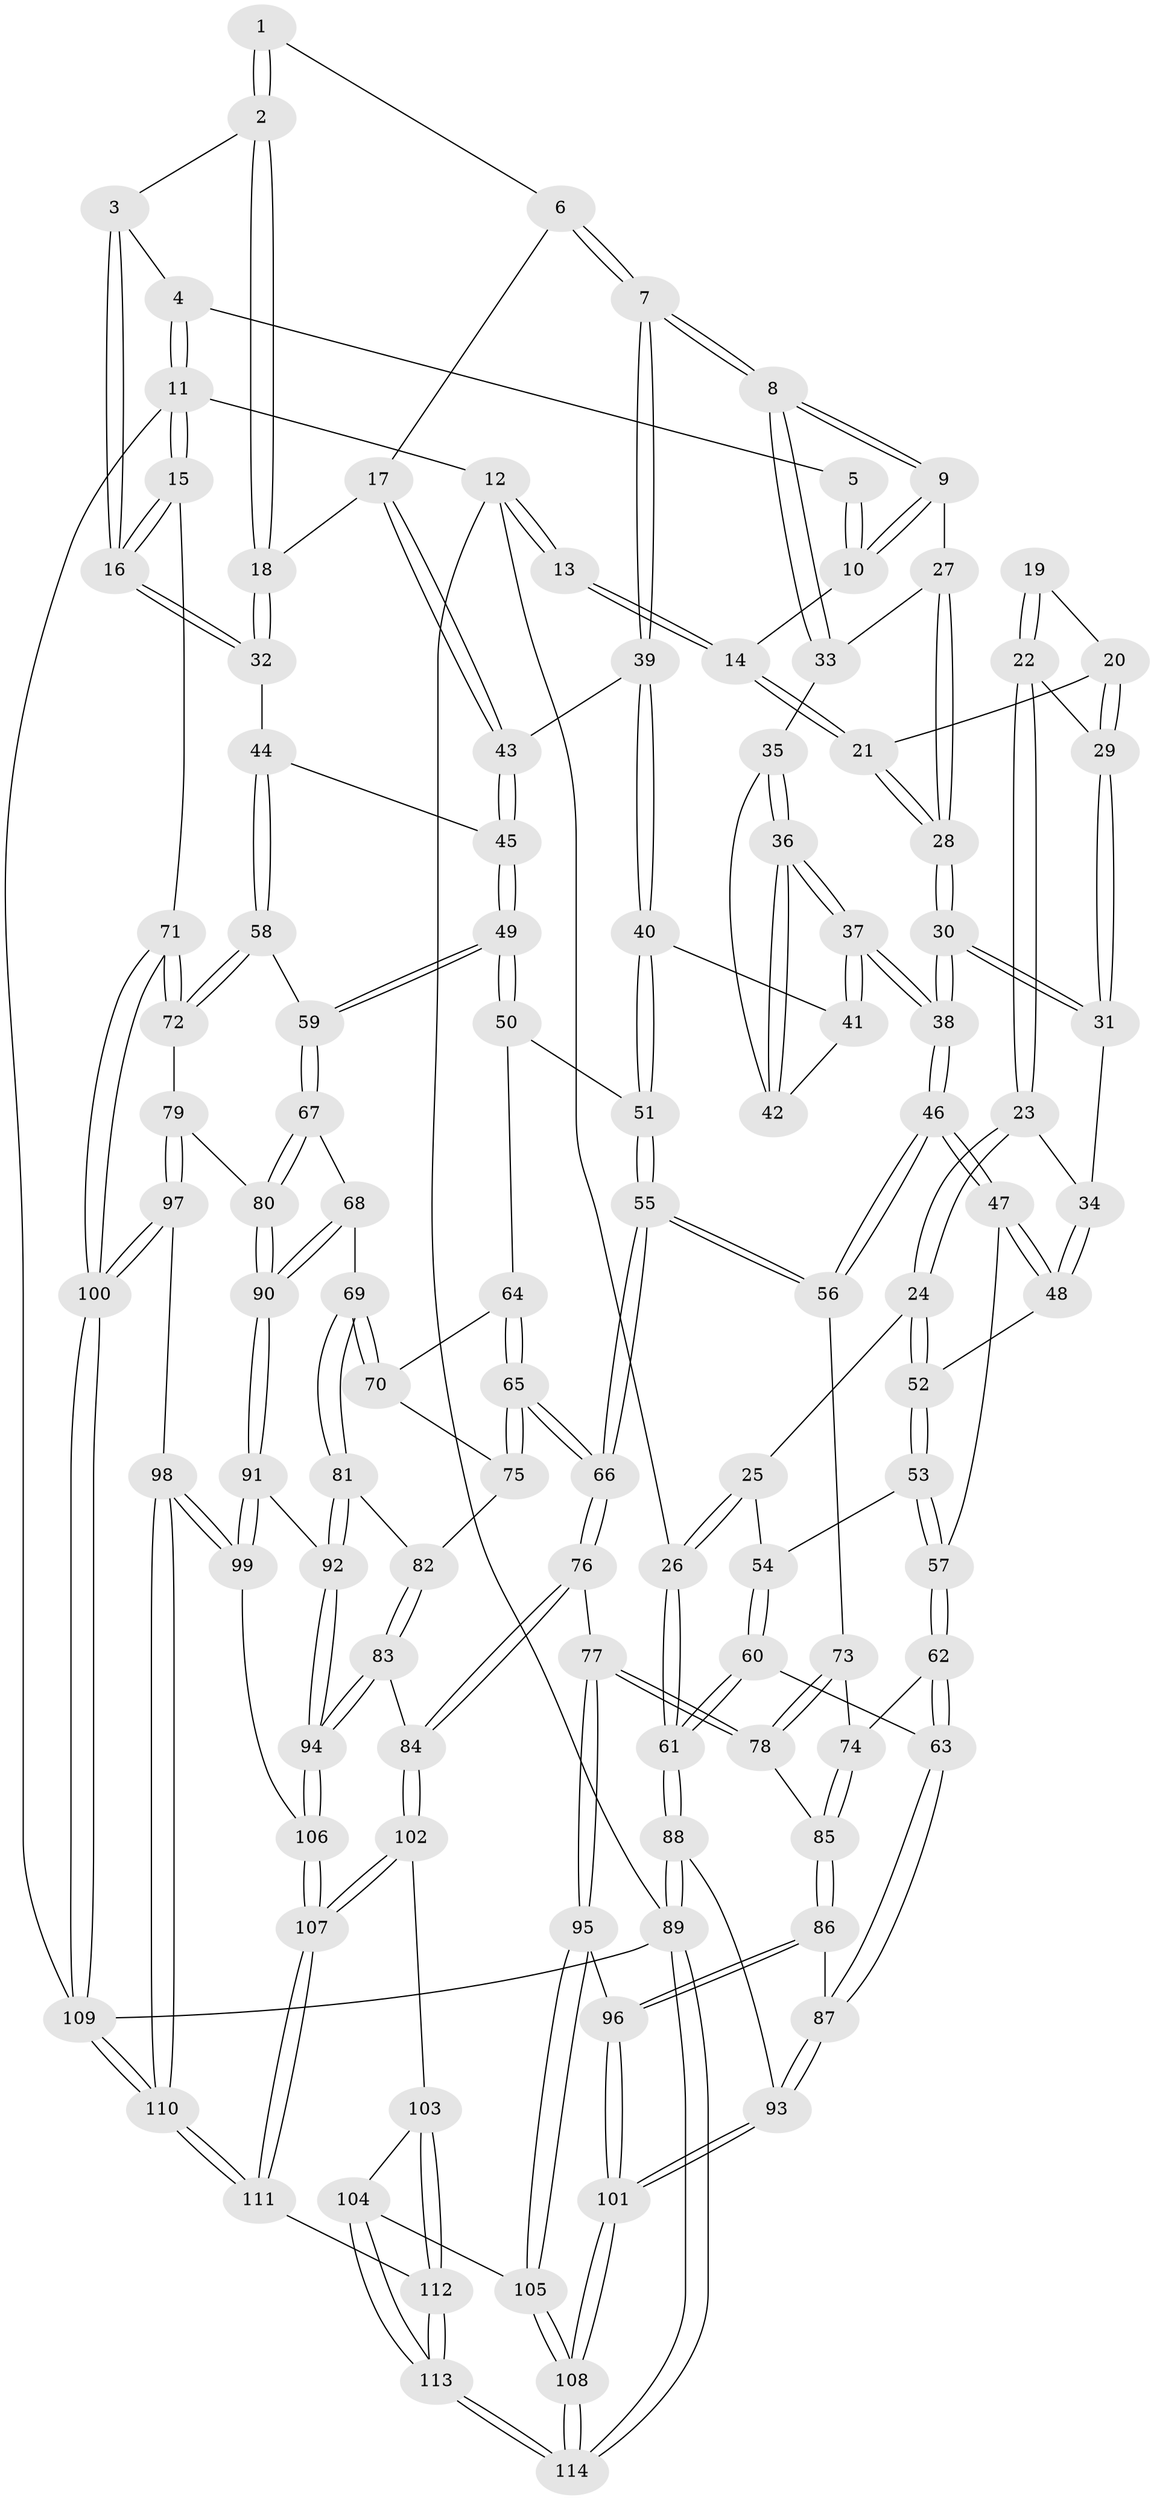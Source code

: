 // coarse degree distribution, {3: 0.10144927536231885, 4: 0.4057971014492754, 5: 0.42028985507246375, 6: 0.057971014492753624, 2: 0.014492753623188406}
// Generated by graph-tools (version 1.1) at 2025/24/03/03/25 07:24:35]
// undirected, 114 vertices, 282 edges
graph export_dot {
graph [start="1"]
  node [color=gray90,style=filled];
  1 [pos="+0.7037480264403527+0"];
  2 [pos="+0.8797434140621003+0.11830666249980501"];
  3 [pos="+0.9321073350934883+0.03863267995679485"];
  4 [pos="+1+0"];
  5 [pos="+0.6836676489531547+0"];
  6 [pos="+0.7050657512273074+0"];
  7 [pos="+0.6714789938789644+0.19367861308806722"];
  8 [pos="+0.6620848059069582+0.19107307893511388"];
  9 [pos="+0.5361131156258675+0.09077517255270312"];
  10 [pos="+0.43022916543153206+0"];
  11 [pos="+1+0"];
  12 [pos="+0+0"];
  13 [pos="+0+0"];
  14 [pos="+0.40841872492919545+0"];
  15 [pos="+1+0.32678102738296033"];
  16 [pos="+1+0.312578047480695"];
  17 [pos="+0.8453328108527004+0.17428274907764893"];
  18 [pos="+0.8688575666861217+0.1677049024951523"];
  19 [pos="+0.15018093826917936+0.08309526300341068"];
  20 [pos="+0.2983734701493806+0.08259541456074374"];
  21 [pos="+0.35196869453647317+0.023183111169056213"];
  22 [pos="+0.11391000049491815+0.16660348826454385"];
  23 [pos="+0.057604035189374896+0.22264491991529622"];
  24 [pos="+0.05652569650671956+0.22302149009021482"];
  25 [pos="+0+0.21860501801446497"];
  26 [pos="+0+0.17165400131430933"];
  27 [pos="+0.4931986777491264+0.18800037963474794"];
  28 [pos="+0.42812823894855545+0.19907451476664634"];
  29 [pos="+0.27576263159464+0.13339829754137306"];
  30 [pos="+0.3866811430599072+0.3207502734182181"];
  31 [pos="+0.26961485731613194+0.22148619464457767"];
  32 [pos="+1+0.31071503614140605"];
  33 [pos="+0.5367580506268118+0.21245617263501756"];
  34 [pos="+0.21228180815555187+0.24776482350825307"];
  35 [pos="+0.5309680467776018+0.23725384089897508"];
  36 [pos="+0.4805620179719261+0.31388487625725037"];
  37 [pos="+0.4615683867990421+0.33347838761702214"];
  38 [pos="+0.4024791346742321+0.3862075106279456"];
  39 [pos="+0.6962633326771911+0.22753482639999892"];
  40 [pos="+0.6603246576054835+0.28960970166425526"];
  41 [pos="+0.5990724179599157+0.2856418647624813"];
  42 [pos="+0.5571900379522874+0.2768209525997147"];
  43 [pos="+0.7411246593309744+0.23237246181547022"];
  44 [pos="+0.9414681302948585+0.3630967081043607"];
  45 [pos="+0.8431910006236604+0.3822111879434792"];
  46 [pos="+0.40198512627773814+0.41052160051632425"];
  47 [pos="+0.27610507667860396+0.41065707837052196"];
  48 [pos="+0.21816995243397977+0.36275625581837334"];
  49 [pos="+0.7989072123433576+0.44715820310009263"];
  50 [pos="+0.7245826202180766+0.44793640148393343"];
  51 [pos="+0.646420268900128+0.3372436697086427"];
  52 [pos="+0.13834923807781963+0.3532269878396832"];
  53 [pos="+0.09552213573599713+0.4447840533509324"];
  54 [pos="+0.0915943213440026+0.445038904865671"];
  55 [pos="+0.459085164368497+0.4630039999442567"];
  56 [pos="+0.4149158086423578+0.4290449205202657"];
  57 [pos="+0.17042355819300523+0.4944983278163124"];
  58 [pos="+0.8947841562037859+0.5530512610620828"];
  59 [pos="+0.8368109093258167+0.5451840645602581"];
  60 [pos="+0+0.5054480521753131"];
  61 [pos="+0+0.5058552971821147"];
  62 [pos="+0.17222661770725958+0.5697247121191483"];
  63 [pos="+0.13999160182171058+0.6052648273688757"];
  64 [pos="+0.7027544069873055+0.46991985793541974"];
  65 [pos="+0.5309377645334082+0.5266685297824928"];
  66 [pos="+0.4909004859241052+0.5223393248048831"];
  67 [pos="+0.8355823096294434+0.5468954056045162"];
  68 [pos="+0.7619557700796455+0.6107150405979918"];
  69 [pos="+0.7432860907509227+0.6109068180368744"];
  70 [pos="+0.7086707909489691+0.5600383096877808"];
  71 [pos="+1+0.5933125308374322"];
  72 [pos="+1+0.6004530472201971"];
  73 [pos="+0.3002035487762015+0.5506285137148071"];
  74 [pos="+0.20188971108554635+0.5758218912990344"];
  75 [pos="+0.5851041121030031+0.5567313516227951"];
  76 [pos="+0.4743691222931139+0.6237994040131863"];
  77 [pos="+0.34123684454779907+0.7007267526881005"];
  78 [pos="+0.3105296247969138+0.6740172151049642"];
  79 [pos="+0.8843505363337945+0.6966617657753861"];
  80 [pos="+0.8703587602786738+0.6957137123177398"];
  81 [pos="+0.6956127874134161+0.6416627044556097"];
  82 [pos="+0.6338255399227728+0.6013083680876132"];
  83 [pos="+0.5964764421791919+0.7466700542022324"];
  84 [pos="+0.5383321320575306+0.7258078917837815"];
  85 [pos="+0.29409533519074865+0.6682498760714541"];
  86 [pos="+0.14997591592530063+0.6912487872949621"];
  87 [pos="+0.13179464270730332+0.6767302941756487"];
  88 [pos="+0+0.6932078244023482"];
  89 [pos="+0+1"];
  90 [pos="+0.8119230122089566+0.7131344924241668"];
  91 [pos="+0.7921954303315332+0.7485585132763339"];
  92 [pos="+0.6740564062847504+0.6980293305601093"];
  93 [pos="+0.009402939188351734+0.7419256138798499"];
  94 [pos="+0.6057862907011805+0.7507306144111248"];
  95 [pos="+0.31972945418713455+0.7822644648039676"];
  96 [pos="+0.19305097353034176+0.762697277766535"];
  97 [pos="+0.9353176320441553+0.8228208257512506"];
  98 [pos="+0.8502815688489872+0.8906838370128977"];
  99 [pos="+0.7904390154253763+0.8016803003148519"];
  100 [pos="+1+0.7330518628894229"];
  101 [pos="+0.11868049731625341+0.8960682074439937"];
  102 [pos="+0.45014337178058106+0.8522012094855566"];
  103 [pos="+0.4135629910277197+0.8636261125285559"];
  104 [pos="+0.3721752268640195+0.8579617846935781"];
  105 [pos="+0.33418596312434135+0.8268475369001783"];
  106 [pos="+0.6370788075022715+0.8122063309058243"];
  107 [pos="+0.6218178454880964+0.9534290708512844"];
  108 [pos="+0.1289921989749116+0.9603230689639193"];
  109 [pos="+1+1"];
  110 [pos="+0.8005149751670314+1"];
  111 [pos="+0.6945016720669618+1"];
  112 [pos="+0.512693591626385+1"];
  113 [pos="+0.2540962440095378+1"];
  114 [pos="+0.034136128779931434+1"];
  1 -- 2;
  1 -- 2;
  1 -- 6;
  2 -- 3;
  2 -- 18;
  2 -- 18;
  3 -- 4;
  3 -- 16;
  3 -- 16;
  4 -- 5;
  4 -- 11;
  4 -- 11;
  5 -- 10;
  5 -- 10;
  6 -- 7;
  6 -- 7;
  6 -- 17;
  7 -- 8;
  7 -- 8;
  7 -- 39;
  7 -- 39;
  8 -- 9;
  8 -- 9;
  8 -- 33;
  8 -- 33;
  9 -- 10;
  9 -- 10;
  9 -- 27;
  10 -- 14;
  11 -- 12;
  11 -- 15;
  11 -- 15;
  11 -- 109;
  12 -- 13;
  12 -- 13;
  12 -- 26;
  12 -- 89;
  13 -- 14;
  13 -- 14;
  14 -- 21;
  14 -- 21;
  15 -- 16;
  15 -- 16;
  15 -- 71;
  16 -- 32;
  16 -- 32;
  17 -- 18;
  17 -- 43;
  17 -- 43;
  18 -- 32;
  18 -- 32;
  19 -- 20;
  19 -- 22;
  19 -- 22;
  20 -- 21;
  20 -- 29;
  20 -- 29;
  21 -- 28;
  21 -- 28;
  22 -- 23;
  22 -- 23;
  22 -- 29;
  23 -- 24;
  23 -- 24;
  23 -- 34;
  24 -- 25;
  24 -- 52;
  24 -- 52;
  25 -- 26;
  25 -- 26;
  25 -- 54;
  26 -- 61;
  26 -- 61;
  27 -- 28;
  27 -- 28;
  27 -- 33;
  28 -- 30;
  28 -- 30;
  29 -- 31;
  29 -- 31;
  30 -- 31;
  30 -- 31;
  30 -- 38;
  30 -- 38;
  31 -- 34;
  32 -- 44;
  33 -- 35;
  34 -- 48;
  34 -- 48;
  35 -- 36;
  35 -- 36;
  35 -- 42;
  36 -- 37;
  36 -- 37;
  36 -- 42;
  36 -- 42;
  37 -- 38;
  37 -- 38;
  37 -- 41;
  37 -- 41;
  38 -- 46;
  38 -- 46;
  39 -- 40;
  39 -- 40;
  39 -- 43;
  40 -- 41;
  40 -- 51;
  40 -- 51;
  41 -- 42;
  43 -- 45;
  43 -- 45;
  44 -- 45;
  44 -- 58;
  44 -- 58;
  45 -- 49;
  45 -- 49;
  46 -- 47;
  46 -- 47;
  46 -- 56;
  46 -- 56;
  47 -- 48;
  47 -- 48;
  47 -- 57;
  48 -- 52;
  49 -- 50;
  49 -- 50;
  49 -- 59;
  49 -- 59;
  50 -- 51;
  50 -- 64;
  51 -- 55;
  51 -- 55;
  52 -- 53;
  52 -- 53;
  53 -- 54;
  53 -- 57;
  53 -- 57;
  54 -- 60;
  54 -- 60;
  55 -- 56;
  55 -- 56;
  55 -- 66;
  55 -- 66;
  56 -- 73;
  57 -- 62;
  57 -- 62;
  58 -- 59;
  58 -- 72;
  58 -- 72;
  59 -- 67;
  59 -- 67;
  60 -- 61;
  60 -- 61;
  60 -- 63;
  61 -- 88;
  61 -- 88;
  62 -- 63;
  62 -- 63;
  62 -- 74;
  63 -- 87;
  63 -- 87;
  64 -- 65;
  64 -- 65;
  64 -- 70;
  65 -- 66;
  65 -- 66;
  65 -- 75;
  65 -- 75;
  66 -- 76;
  66 -- 76;
  67 -- 68;
  67 -- 80;
  67 -- 80;
  68 -- 69;
  68 -- 90;
  68 -- 90;
  69 -- 70;
  69 -- 70;
  69 -- 81;
  69 -- 81;
  70 -- 75;
  71 -- 72;
  71 -- 72;
  71 -- 100;
  71 -- 100;
  72 -- 79;
  73 -- 74;
  73 -- 78;
  73 -- 78;
  74 -- 85;
  74 -- 85;
  75 -- 82;
  76 -- 77;
  76 -- 84;
  76 -- 84;
  77 -- 78;
  77 -- 78;
  77 -- 95;
  77 -- 95;
  78 -- 85;
  79 -- 80;
  79 -- 97;
  79 -- 97;
  80 -- 90;
  80 -- 90;
  81 -- 82;
  81 -- 92;
  81 -- 92;
  82 -- 83;
  82 -- 83;
  83 -- 84;
  83 -- 94;
  83 -- 94;
  84 -- 102;
  84 -- 102;
  85 -- 86;
  85 -- 86;
  86 -- 87;
  86 -- 96;
  86 -- 96;
  87 -- 93;
  87 -- 93;
  88 -- 89;
  88 -- 89;
  88 -- 93;
  89 -- 114;
  89 -- 114;
  89 -- 109;
  90 -- 91;
  90 -- 91;
  91 -- 92;
  91 -- 99;
  91 -- 99;
  92 -- 94;
  92 -- 94;
  93 -- 101;
  93 -- 101;
  94 -- 106;
  94 -- 106;
  95 -- 96;
  95 -- 105;
  95 -- 105;
  96 -- 101;
  96 -- 101;
  97 -- 98;
  97 -- 100;
  97 -- 100;
  98 -- 99;
  98 -- 99;
  98 -- 110;
  98 -- 110;
  99 -- 106;
  100 -- 109;
  100 -- 109;
  101 -- 108;
  101 -- 108;
  102 -- 103;
  102 -- 107;
  102 -- 107;
  103 -- 104;
  103 -- 112;
  103 -- 112;
  104 -- 105;
  104 -- 113;
  104 -- 113;
  105 -- 108;
  105 -- 108;
  106 -- 107;
  106 -- 107;
  107 -- 111;
  107 -- 111;
  108 -- 114;
  108 -- 114;
  109 -- 110;
  109 -- 110;
  110 -- 111;
  110 -- 111;
  111 -- 112;
  112 -- 113;
  112 -- 113;
  113 -- 114;
  113 -- 114;
}

